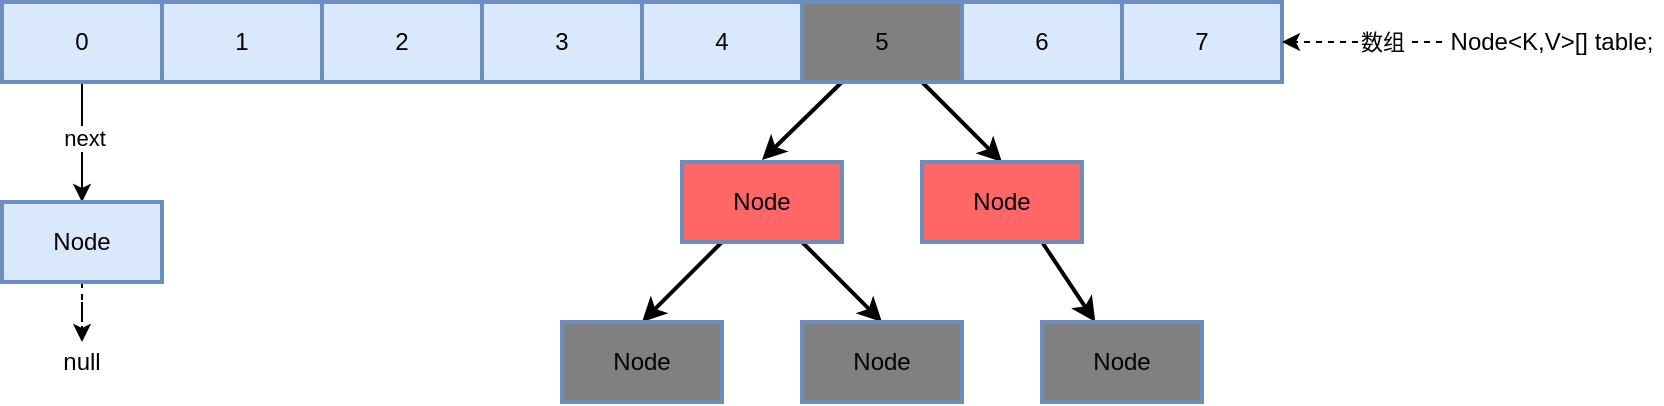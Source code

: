 <mxfile version="14.0.4" type="github">
  <diagram id="9nrR3ezkZpqUJK5uD5JU" name="第 1 页">
    <mxGraphModel dx="946" dy="620" grid="1" gridSize="10" guides="1" tooltips="1" connect="1" arrows="1" fold="1" page="1" pageScale="1" pageWidth="3300" pageHeight="2339" math="0" shadow="0">
      <root>
        <mxCell id="0" />
        <mxCell id="1" parent="0" />
        <mxCell id="mVGUyFBQ0nvd3tX0EmPT-1" value="1" style="rounded=0;whiteSpace=wrap;html=1;strokeWidth=2;fillColor=#dae8fc;strokeColor=#6c8ebf;" vertex="1" parent="1">
          <mxGeometry x="160" y="200" width="80" height="40" as="geometry" />
        </mxCell>
        <mxCell id="mVGUyFBQ0nvd3tX0EmPT-2" value="2" style="rounded=0;whiteSpace=wrap;html=1;strokeWidth=2;fillColor=#dae8fc;strokeColor=#6c8ebf;" vertex="1" parent="1">
          <mxGeometry x="240" y="200" width="80" height="40" as="geometry" />
        </mxCell>
        <mxCell id="mVGUyFBQ0nvd3tX0EmPT-3" value="3" style="rounded=0;whiteSpace=wrap;html=1;strokeWidth=2;fillColor=#dae8fc;strokeColor=#6c8ebf;" vertex="1" parent="1">
          <mxGeometry x="320" y="200" width="80" height="40" as="geometry" />
        </mxCell>
        <mxCell id="mVGUyFBQ0nvd3tX0EmPT-4" value="4" style="rounded=0;whiteSpace=wrap;html=1;strokeWidth=2;fillColor=#dae8fc;strokeColor=#6c8ebf;" vertex="1" parent="1">
          <mxGeometry x="400" y="200" width="80" height="40" as="geometry" />
        </mxCell>
        <mxCell id="mVGUyFBQ0nvd3tX0EmPT-5" value="7" style="rounded=0;whiteSpace=wrap;html=1;strokeWidth=2;fillColor=#dae8fc;strokeColor=#6c8ebf;" vertex="1" parent="1">
          <mxGeometry x="640" y="200" width="80" height="40" as="geometry" />
        </mxCell>
        <mxCell id="mVGUyFBQ0nvd3tX0EmPT-29" value="" style="rounded=0;orthogonalLoop=1;jettySize=auto;html=1;strokeWidth=2;startArrow=none;startFill=0;entryX=0.5;entryY=0;entryDx=0;entryDy=0;" edge="1" parent="1" source="mVGUyFBQ0nvd3tX0EmPT-6" target="mVGUyFBQ0nvd3tX0EmPT-25">
          <mxGeometry relative="1" as="geometry" />
        </mxCell>
        <mxCell id="mVGUyFBQ0nvd3tX0EmPT-30" style="edgeStyle=none;rounded=0;orthogonalLoop=1;jettySize=auto;html=1;exitX=0.25;exitY=1;exitDx=0;exitDy=0;startArrow=none;startFill=0;strokeWidth=2;" edge="1" parent="1" source="mVGUyFBQ0nvd3tX0EmPT-6">
          <mxGeometry relative="1" as="geometry">
            <mxPoint x="460" y="279" as="targetPoint" />
          </mxGeometry>
        </mxCell>
        <mxCell id="mVGUyFBQ0nvd3tX0EmPT-6" value="5" style="rounded=0;whiteSpace=wrap;html=1;strokeWidth=2;strokeColor=#6c8ebf;fillColor=#808080;" vertex="1" parent="1">
          <mxGeometry x="480" y="200" width="80" height="40" as="geometry" />
        </mxCell>
        <mxCell id="mVGUyFBQ0nvd3tX0EmPT-7" value="6" style="rounded=0;whiteSpace=wrap;html=1;strokeWidth=2;fillColor=#dae8fc;strokeColor=#6c8ebf;" vertex="1" parent="1">
          <mxGeometry x="560" y="200" width="80" height="40" as="geometry" />
        </mxCell>
        <mxCell id="mVGUyFBQ0nvd3tX0EmPT-14" value="" style="edgeStyle=orthogonalEdgeStyle;rounded=0;orthogonalLoop=1;jettySize=auto;html=1;" edge="1" parent="1" source="mVGUyFBQ0nvd3tX0EmPT-8" target="mVGUyFBQ0nvd3tX0EmPT-13">
          <mxGeometry relative="1" as="geometry" />
        </mxCell>
        <mxCell id="mVGUyFBQ0nvd3tX0EmPT-15" value="next" style="edgeLabel;html=1;align=center;verticalAlign=middle;resizable=0;points=[];" vertex="1" connectable="0" parent="mVGUyFBQ0nvd3tX0EmPT-14">
          <mxGeometry x="-0.075" y="1" relative="1" as="geometry">
            <mxPoint as="offset" />
          </mxGeometry>
        </mxCell>
        <mxCell id="mVGUyFBQ0nvd3tX0EmPT-8" value="0" style="rounded=0;whiteSpace=wrap;html=1;strokeWidth=2;fillColor=#dae8fc;strokeColor=#6c8ebf;" vertex="1" parent="1">
          <mxGeometry x="80" y="200" width="80" height="40" as="geometry" />
        </mxCell>
        <mxCell id="mVGUyFBQ0nvd3tX0EmPT-11" style="edgeStyle=orthogonalEdgeStyle;rounded=0;orthogonalLoop=1;jettySize=auto;html=1;dashed=1;" edge="1" parent="1" source="mVGUyFBQ0nvd3tX0EmPT-10" target="mVGUyFBQ0nvd3tX0EmPT-5">
          <mxGeometry relative="1" as="geometry" />
        </mxCell>
        <mxCell id="mVGUyFBQ0nvd3tX0EmPT-12" value="数组" style="edgeLabel;html=1;align=center;verticalAlign=middle;resizable=0;points=[];" vertex="1" connectable="0" parent="mVGUyFBQ0nvd3tX0EmPT-11">
          <mxGeometry relative="1" as="geometry">
            <mxPoint x="10" as="offset" />
          </mxGeometry>
        </mxCell>
        <mxCell id="mVGUyFBQ0nvd3tX0EmPT-10" value="Node&amp;lt;K,V&amp;gt;[] table;" style="text;html=1;strokeColor=none;fillColor=none;align=center;verticalAlign=middle;whiteSpace=wrap;rounded=0;" vertex="1" parent="1">
          <mxGeometry x="800" y="200" width="110" height="40" as="geometry" />
        </mxCell>
        <mxCell id="mVGUyFBQ0nvd3tX0EmPT-17" value="" style="edgeStyle=orthogonalEdgeStyle;rounded=0;orthogonalLoop=1;jettySize=auto;html=1;dashed=1;" edge="1" parent="1" source="mVGUyFBQ0nvd3tX0EmPT-13" target="mVGUyFBQ0nvd3tX0EmPT-16">
          <mxGeometry relative="1" as="geometry" />
        </mxCell>
        <mxCell id="mVGUyFBQ0nvd3tX0EmPT-13" value="Node" style="rounded=0;whiteSpace=wrap;html=1;strokeWidth=2;fillColor=#dae8fc;strokeColor=#6c8ebf;" vertex="1" parent="1">
          <mxGeometry x="80" y="300" width="80" height="40" as="geometry" />
        </mxCell>
        <mxCell id="mVGUyFBQ0nvd3tX0EmPT-16" value="null" style="text;html=1;strokeColor=none;fillColor=none;align=center;verticalAlign=middle;whiteSpace=wrap;rounded=0;" vertex="1" parent="1">
          <mxGeometry x="100" y="370" width="40" height="20" as="geometry" />
        </mxCell>
        <mxCell id="mVGUyFBQ0nvd3tX0EmPT-31" style="edgeStyle=none;rounded=0;orthogonalLoop=1;jettySize=auto;html=1;exitX=0.25;exitY=1;exitDx=0;exitDy=0;entryX=0.5;entryY=0;entryDx=0;entryDy=0;startArrow=none;startFill=0;strokeWidth=2;" edge="1" parent="1" source="mVGUyFBQ0nvd3tX0EmPT-24" target="mVGUyFBQ0nvd3tX0EmPT-26">
          <mxGeometry relative="1" as="geometry" />
        </mxCell>
        <mxCell id="mVGUyFBQ0nvd3tX0EmPT-32" style="edgeStyle=none;rounded=0;orthogonalLoop=1;jettySize=auto;html=1;exitX=0.75;exitY=1;exitDx=0;exitDy=0;entryX=0.5;entryY=0;entryDx=0;entryDy=0;startArrow=none;startFill=0;strokeWidth=2;" edge="1" parent="1" source="mVGUyFBQ0nvd3tX0EmPT-24" target="mVGUyFBQ0nvd3tX0EmPT-28">
          <mxGeometry relative="1" as="geometry" />
        </mxCell>
        <mxCell id="mVGUyFBQ0nvd3tX0EmPT-24" value="Node" style="rounded=0;whiteSpace=wrap;html=1;strokeWidth=2;strokeColor=#6c8ebf;fillColor=#FF6666;" vertex="1" parent="1">
          <mxGeometry x="420" y="280" width="80" height="40" as="geometry" />
        </mxCell>
        <mxCell id="mVGUyFBQ0nvd3tX0EmPT-33" style="edgeStyle=none;rounded=0;orthogonalLoop=1;jettySize=auto;html=1;exitX=0.75;exitY=1;exitDx=0;exitDy=0;startArrow=none;startFill=0;strokeWidth=2;" edge="1" parent="1" source="mVGUyFBQ0nvd3tX0EmPT-25" target="mVGUyFBQ0nvd3tX0EmPT-27">
          <mxGeometry relative="1" as="geometry" />
        </mxCell>
        <mxCell id="mVGUyFBQ0nvd3tX0EmPT-25" value="Node" style="rounded=0;whiteSpace=wrap;html=1;strokeWidth=2;strokeColor=#6c8ebf;fillColor=#FF6666;" vertex="1" parent="1">
          <mxGeometry x="540" y="280" width="80" height="40" as="geometry" />
        </mxCell>
        <mxCell id="mVGUyFBQ0nvd3tX0EmPT-26" value="Node" style="rounded=0;whiteSpace=wrap;html=1;strokeWidth=2;strokeColor=#6c8ebf;fillColor=#808080;" vertex="1" parent="1">
          <mxGeometry x="360" y="360" width="80" height="40" as="geometry" />
        </mxCell>
        <mxCell id="mVGUyFBQ0nvd3tX0EmPT-27" value="Node" style="rounded=0;whiteSpace=wrap;html=1;strokeWidth=2;strokeColor=#6c8ebf;fillColor=#808080;" vertex="1" parent="1">
          <mxGeometry x="600" y="360" width="80" height="40" as="geometry" />
        </mxCell>
        <mxCell id="mVGUyFBQ0nvd3tX0EmPT-28" value="Node" style="rounded=0;whiteSpace=wrap;html=1;strokeWidth=2;strokeColor=#6c8ebf;fillColor=#808080;" vertex="1" parent="1">
          <mxGeometry x="480" y="360" width="80" height="40" as="geometry" />
        </mxCell>
      </root>
    </mxGraphModel>
  </diagram>
</mxfile>

